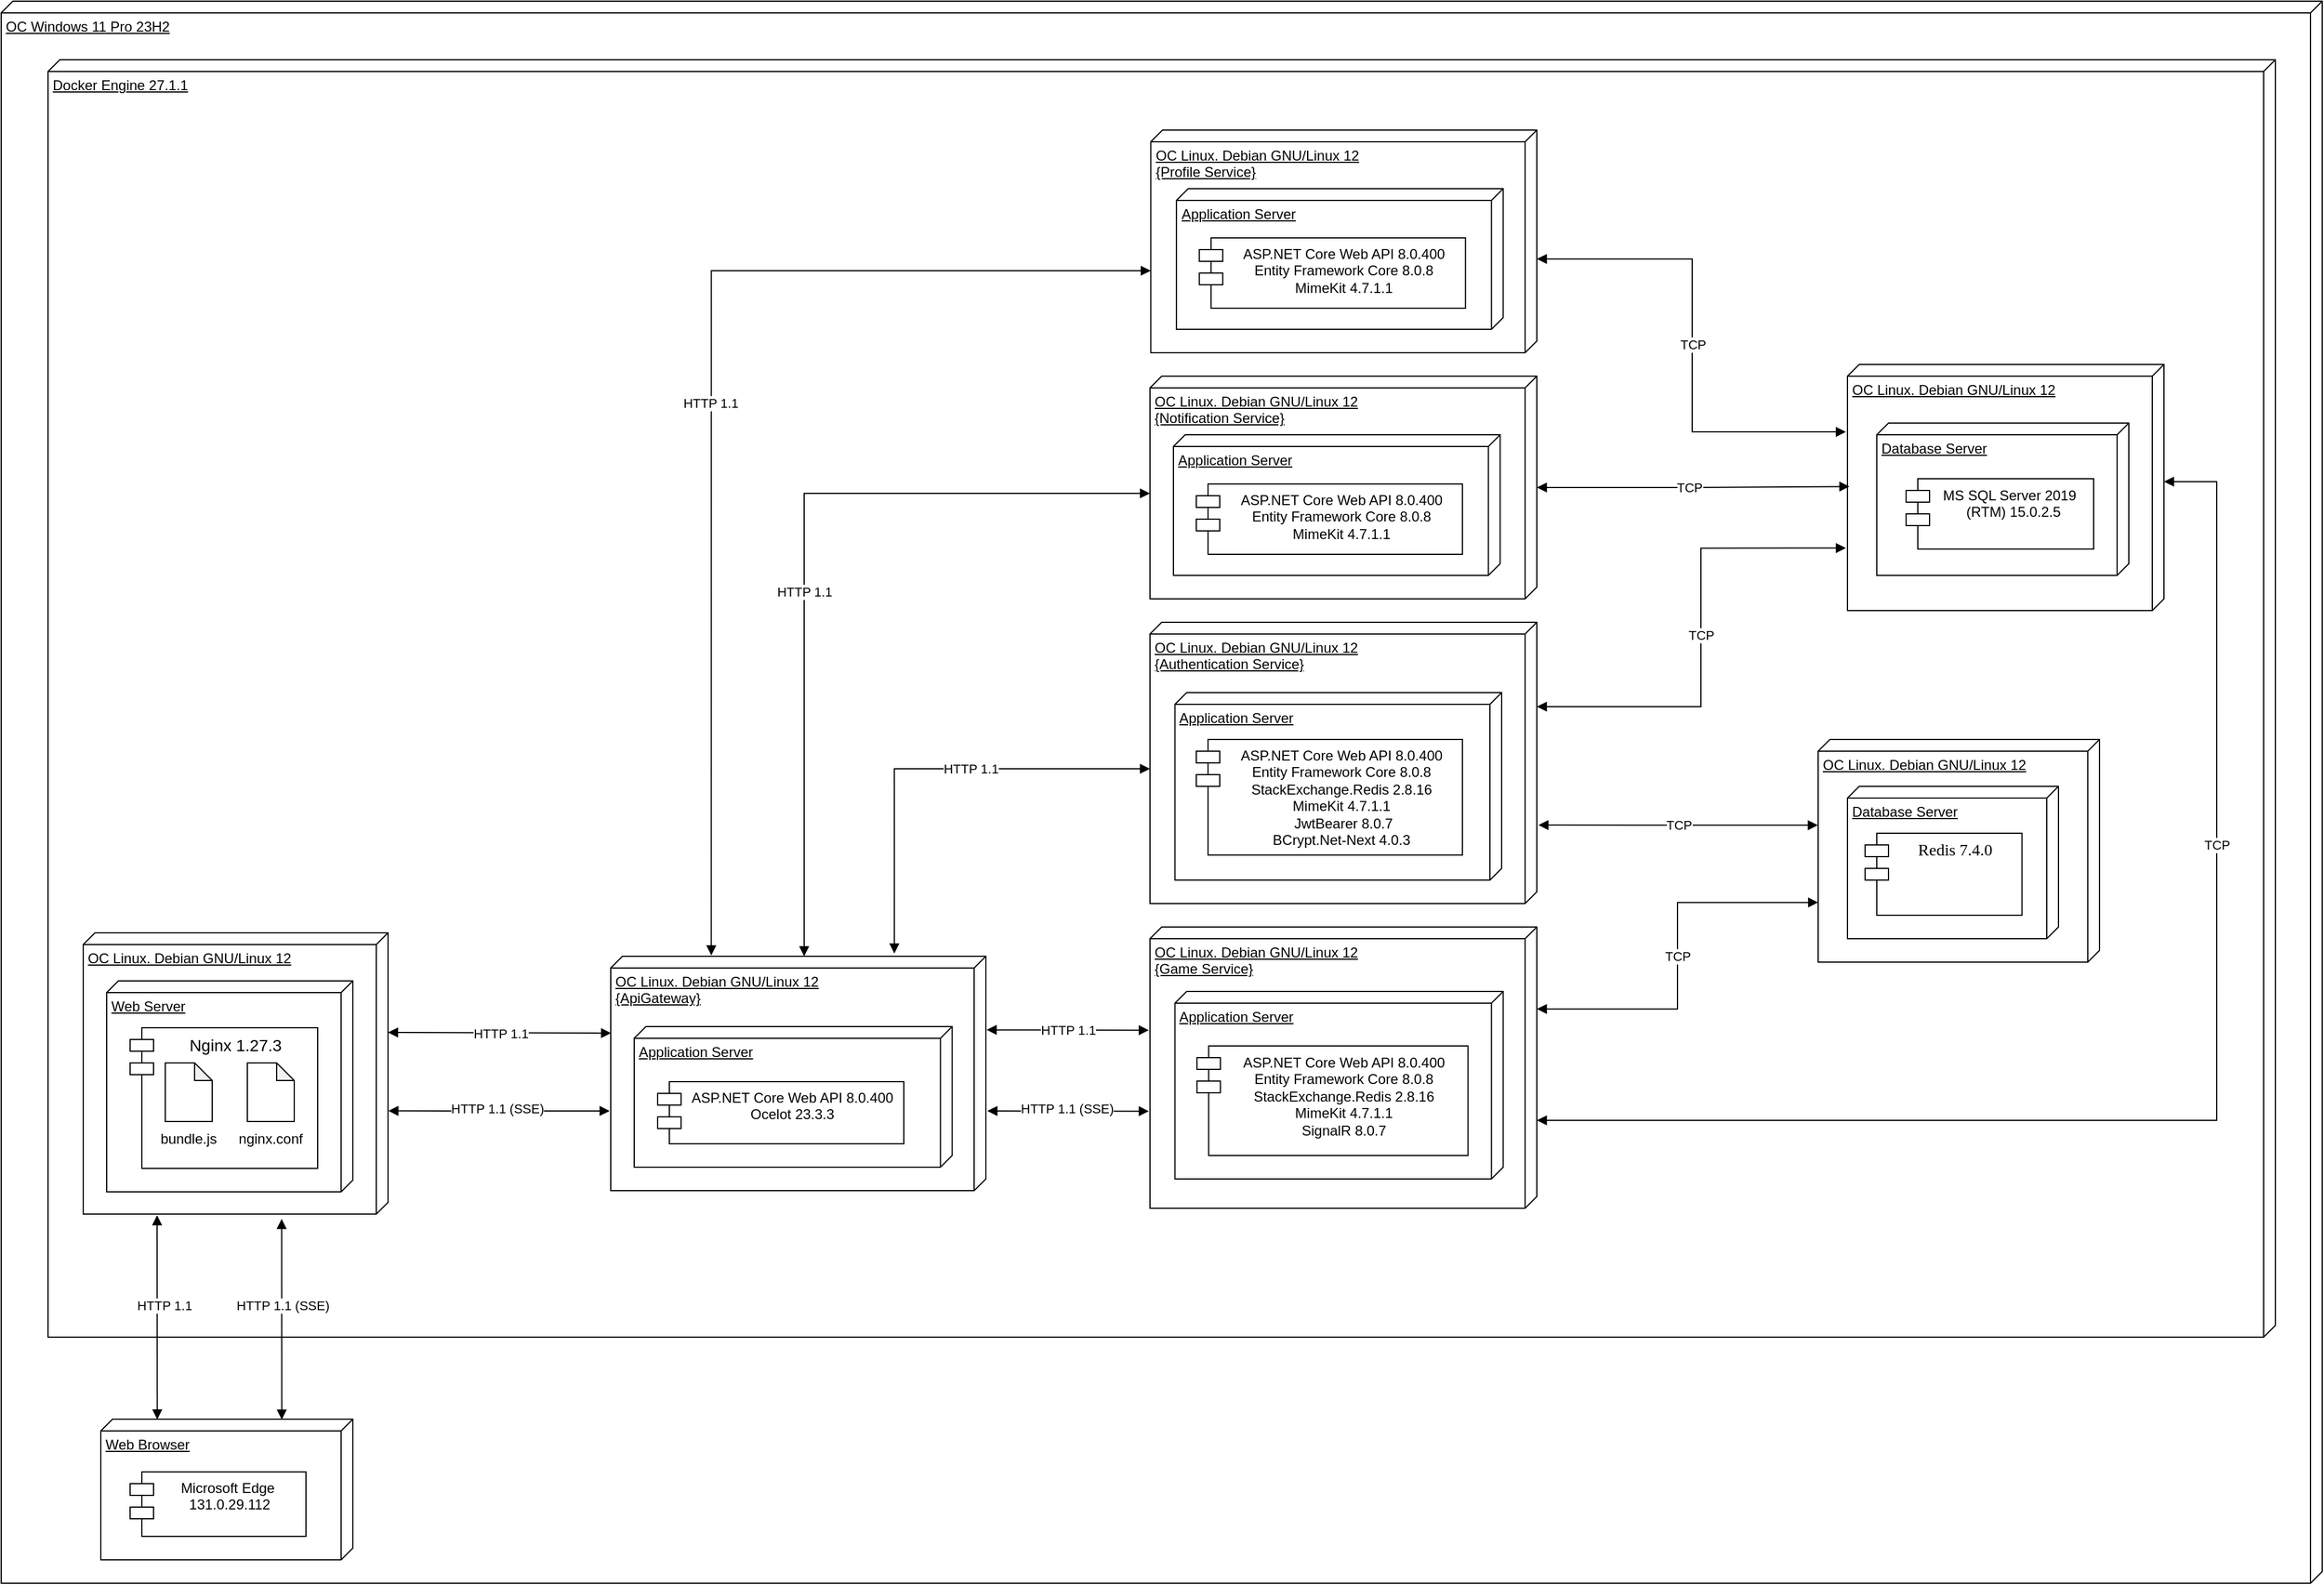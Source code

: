 <mxfile version="25.0.3" pages="2">
  <diagram name="Page-1" id="-ow4DpQ6KdscyZ0m3crN">
    <mxGraphModel dx="3105" dy="-211" grid="1" gridSize="10" guides="1" tooltips="1" connect="1" arrows="1" fold="1" page="1" pageScale="1" pageWidth="850" pageHeight="1100" math="0" shadow="0">
      <root>
        <mxCell id="0" />
        <mxCell id="1" parent="0" />
        <mxCell id="ckAOM5WRGEyRrlcUhF3o-15" value="&lt;div&gt;OC Windows 11 Pro 23H2&lt;/div&gt;" style="verticalAlign=top;align=left;spacingTop=8;spacingLeft=2;spacingRight=12;shape=cube;size=10;direction=south;fontStyle=4;html=1;whiteSpace=wrap;" parent="1" vertex="1">
          <mxGeometry x="-1150" y="1320" width="1980" height="1350" as="geometry" />
        </mxCell>
        <mxCell id="ckAOM5WRGEyRrlcUhF3o-14" value="&lt;div&gt;Docker Engine 27.1.1&lt;/div&gt;" style="verticalAlign=top;align=left;spacingTop=8;spacingLeft=2;spacingRight=12;shape=cube;size=10;direction=south;fontStyle=4;html=1;whiteSpace=wrap;movable=1;resizable=1;rotatable=1;deletable=1;editable=1;locked=0;connectable=1;" parent="1" vertex="1">
          <mxGeometry x="-1110" y="1370" width="1900" height="1090" as="geometry" />
        </mxCell>
        <mxCell id="ckAOM5WRGEyRrlcUhF3o-2" value="ОС Linux. Debian GNU/Linux 12" style="verticalAlign=top;align=left;spacingTop=8;spacingLeft=2;spacingRight=12;shape=cube;size=10;direction=south;fontStyle=4;html=1;whiteSpace=wrap;" parent="1" vertex="1">
          <mxGeometry x="-1080" y="2115" width="260" height="240" as="geometry" />
        </mxCell>
        <mxCell id="ckAOM5WRGEyRrlcUhF3o-29" value="" style="endArrow=block;html=1;rounded=0;startArrow=block;startFill=1;endFill=1;entryX=0.003;entryY=0.282;entryDx=0;entryDy=0;entryPerimeter=0;exitX=1.017;exitY=0.349;exitDx=0;exitDy=0;exitPerimeter=0;" parent="1" source="ckAOM5WRGEyRrlcUhF3o-2" target="ckAOM5WRGEyRrlcUhF3o-27" edge="1">
          <mxGeometry relative="1" as="geometry">
            <mxPoint x="-801" y="2415" as="sourcePoint" />
            <mxPoint x="-870" y="2475" as="targetPoint" />
          </mxGeometry>
        </mxCell>
        <mxCell id="ckAOM5WRGEyRrlcUhF3o-30" value="&lt;div&gt;HTTP 1.1 (SSE)&lt;/div&gt;" style="edgeLabel;resizable=0;html=1;;align=center;verticalAlign=middle;" parent="ckAOM5WRGEyRrlcUhF3o-29" connectable="0" vertex="1">
          <mxGeometry relative="1" as="geometry">
            <mxPoint y="-12" as="offset" />
          </mxGeometry>
        </mxCell>
        <mxCell id="ckAOM5WRGEyRrlcUhF3o-31" value="" style="endArrow=block;html=1;rounded=0;startArrow=block;startFill=1;endFill=1;entryX=0.002;entryY=0.776;entryDx=0;entryDy=0;entryPerimeter=0;" parent="1" target="ckAOM5WRGEyRrlcUhF3o-27" edge="1">
          <mxGeometry relative="1" as="geometry">
            <mxPoint x="-1017" y="2356" as="sourcePoint" />
            <mxPoint x="-1026" y="2530" as="targetPoint" />
          </mxGeometry>
        </mxCell>
        <mxCell id="ckAOM5WRGEyRrlcUhF3o-32" value="HTTP 1.1" style="edgeLabel;resizable=0;html=1;;align=center;verticalAlign=middle;" parent="ckAOM5WRGEyRrlcUhF3o-31" connectable="0" vertex="1">
          <mxGeometry relative="1" as="geometry">
            <mxPoint x="6" y="-10" as="offset" />
          </mxGeometry>
        </mxCell>
        <mxCell id="ckAOM5WRGEyRrlcUhF3o-37" value="&lt;div&gt;ОС Linux. Debian GNU/Linux 12&lt;/div&gt;&lt;div&gt;{ApiGateway}&lt;/div&gt;" style="verticalAlign=top;align=left;spacingTop=8;spacingLeft=2;spacingRight=12;shape=cube;size=10;direction=south;fontStyle=4;html=1;whiteSpace=wrap;" parent="1" vertex="1">
          <mxGeometry x="-630" y="2135" width="320" height="200" as="geometry" />
        </mxCell>
        <mxCell id="ckAOM5WRGEyRrlcUhF3o-48" value="" style="endArrow=block;html=1;rounded=0;exitX=0.328;exitY=0.999;exitDx=0;exitDy=0;exitPerimeter=0;startArrow=block;startFill=1;endFill=1;" parent="1" source="ckAOM5WRGEyRrlcUhF3o-37" edge="1">
          <mxGeometry relative="1" as="geometry">
            <mxPoint x="-655.5" y="2090" as="sourcePoint" />
            <mxPoint x="-820" y="2200" as="targetPoint" />
          </mxGeometry>
        </mxCell>
        <mxCell id="ckAOM5WRGEyRrlcUhF3o-49" value="HTTP 1.1" style="edgeLabel;resizable=0;html=1;;align=center;verticalAlign=middle;" parent="ckAOM5WRGEyRrlcUhF3o-48" connectable="0" vertex="1">
          <mxGeometry relative="1" as="geometry" />
        </mxCell>
        <mxCell id="ckAOM5WRGEyRrlcUhF3o-51" value="" style="endArrow=block;html=1;rounded=0;entryX=0.66;entryY=1.003;entryDx=0;entryDy=0;entryPerimeter=0;startArrow=block;startFill=1;endFill=1;exitX=0.633;exitY=-0.001;exitDx=0;exitDy=0;exitPerimeter=0;" parent="1" source="ckAOM5WRGEyRrlcUhF3o-2" target="ckAOM5WRGEyRrlcUhF3o-37" edge="1">
          <mxGeometry relative="1" as="geometry">
            <mxPoint x="-430" y="2150" as="sourcePoint" />
            <mxPoint x="-609" y="2290" as="targetPoint" />
          </mxGeometry>
        </mxCell>
        <mxCell id="ckAOM5WRGEyRrlcUhF3o-52" value="&lt;div&gt;HTTP 1.1 (SSE)&lt;/div&gt;" style="edgeLabel;resizable=0;html=1;;align=center;verticalAlign=middle;" parent="ckAOM5WRGEyRrlcUhF3o-51" connectable="0" vertex="1">
          <mxGeometry relative="1" as="geometry">
            <mxPoint x="-2" y="-2" as="offset" />
          </mxGeometry>
        </mxCell>
        <mxCell id="ckAOM5WRGEyRrlcUhF3o-73" value="" style="endArrow=block;html=1;rounded=0;startArrow=block;startFill=1;endFill=1;exitX=0;exitY=0;exitDx=120.0;exitDy=329.31;exitPerimeter=0;elbow=vertical;edgeStyle=orthogonalEdgeStyle;entryX=-0.004;entryY=0.732;entryDx=0;entryDy=0;entryPerimeter=0;" parent="1" source="ckAOM5WRGEyRrlcUhF3o-42" target="ckAOM5WRGEyRrlcUhF3o-37" edge="1">
          <mxGeometry relative="1" as="geometry">
            <mxPoint x="-510" y="1837" as="sourcePoint" />
            <mxPoint x="-509" y="1840" as="targetPoint" />
          </mxGeometry>
        </mxCell>
        <mxCell id="ckAOM5WRGEyRrlcUhF3o-74" value="HTTP 1.1" style="edgeLabel;resizable=0;html=1;;align=center;verticalAlign=middle;" parent="ckAOM5WRGEyRrlcUhF3o-73" connectable="0" vertex="1">
          <mxGeometry relative="1" as="geometry">
            <mxPoint x="-1" y="8" as="offset" />
          </mxGeometry>
        </mxCell>
        <mxCell id="ckAOM5WRGEyRrlcUhF3o-75" value="" style="endArrow=block;html=1;rounded=0;startArrow=block;startFill=1;endFill=1;exitX=0;exitY=0;exitDx=100;exitDy=330;exitPerimeter=0;elbow=vertical;edgeStyle=orthogonalEdgeStyle;entryX=0;entryY=0;entryDx=0;entryDy=155;entryPerimeter=0;" parent="1" source="ckAOM5WRGEyRrlcUhF3o-46" target="ckAOM5WRGEyRrlcUhF3o-37" edge="1">
          <mxGeometry relative="1" as="geometry">
            <mxPoint x="-129" y="1750.6" as="sourcePoint" />
            <mxPoint x="-450" y="1840" as="targetPoint" />
          </mxGeometry>
        </mxCell>
        <mxCell id="ckAOM5WRGEyRrlcUhF3o-76" value="HTTP 1.1" style="edgeLabel;resizable=0;html=1;;align=center;verticalAlign=middle;" parent="ckAOM5WRGEyRrlcUhF3o-75" connectable="0" vertex="1">
          <mxGeometry relative="1" as="geometry">
            <mxPoint y="34" as="offset" />
          </mxGeometry>
        </mxCell>
        <mxCell id="ckAOM5WRGEyRrlcUhF3o-77" value="" style="endArrow=block;html=1;rounded=0;startArrow=block;startFill=1;endFill=1;elbow=vertical;edgeStyle=orthogonalEdgeStyle;entryX=-0.012;entryY=0.244;entryDx=0;entryDy=0;entryPerimeter=0;exitX=0;exitY=0;exitDx=125;exitDy=330;exitPerimeter=0;" parent="1" source="ckAOM5WRGEyRrlcUhF3o-44" target="ckAOM5WRGEyRrlcUhF3o-37" edge="1">
          <mxGeometry relative="1" as="geometry">
            <mxPoint x="-250" y="1830" as="sourcePoint" />
            <mxPoint x="-391" y="1929" as="targetPoint" />
            <Array as="points">
              <mxPoint x="-388" y="1975" />
            </Array>
          </mxGeometry>
        </mxCell>
        <mxCell id="ckAOM5WRGEyRrlcUhF3o-78" value="HTTP 1.1" style="edgeLabel;resizable=0;html=1;;align=center;verticalAlign=middle;" parent="ckAOM5WRGEyRrlcUhF3o-77" connectable="0" vertex="1">
          <mxGeometry relative="1" as="geometry">
            <mxPoint x="35" as="offset" />
          </mxGeometry>
        </mxCell>
        <mxCell id="ckAOM5WRGEyRrlcUhF3o-84" value="" style="endArrow=block;html=1;rounded=0;entryX=0.655;entryY=1.003;entryDx=0;entryDy=0;entryPerimeter=0;startArrow=block;startFill=1;endFill=1;exitX=0.66;exitY=-0.004;exitDx=0;exitDy=0;exitPerimeter=0;" parent="1" source="ckAOM5WRGEyRrlcUhF3o-37" target="ckAOM5WRGEyRrlcUhF3o-39" edge="1">
          <mxGeometry relative="1" as="geometry">
            <mxPoint x="-334" y="2009" as="sourcePoint" />
            <mxPoint x="-418" y="2083" as="targetPoint" />
          </mxGeometry>
        </mxCell>
        <mxCell id="ckAOM5WRGEyRrlcUhF3o-85" value="&lt;div&gt;HTTP 1.1 (SSE)&lt;/div&gt;" style="edgeLabel;resizable=0;html=1;;align=center;verticalAlign=middle;" parent="ckAOM5WRGEyRrlcUhF3o-84" connectable="0" vertex="1">
          <mxGeometry relative="1" as="geometry">
            <mxPoint x="-2" y="-2" as="offset" />
          </mxGeometry>
        </mxCell>
        <mxCell id="ckAOM5WRGEyRrlcUhF3o-86" value="" style="endArrow=block;html=1;rounded=0;startArrow=block;startFill=1;endFill=1;exitX=0.367;exitY=1.003;exitDx=0;exitDy=0;exitPerimeter=0;elbow=vertical;entryX=0.314;entryY=-0.002;entryDx=0;entryDy=0;entryPerimeter=0;" parent="1" source="ckAOM5WRGEyRrlcUhF3o-39" target="ckAOM5WRGEyRrlcUhF3o-37" edge="1">
          <mxGeometry relative="1" as="geometry">
            <mxPoint x="180" y="2179" as="sourcePoint" />
            <mxPoint x="-310" y="2198" as="targetPoint" />
          </mxGeometry>
        </mxCell>
        <mxCell id="ckAOM5WRGEyRrlcUhF3o-87" value="HTTP 1.1" style="edgeLabel;resizable=0;html=1;;align=center;verticalAlign=middle;" parent="ckAOM5WRGEyRrlcUhF3o-86" connectable="0" vertex="1">
          <mxGeometry relative="1" as="geometry" />
        </mxCell>
        <mxCell id="xe0UmYvgqOULLllQZo8k-4" value="Application Server" style="verticalAlign=top;align=left;spacingTop=8;spacingLeft=2;spacingRight=12;shape=cube;size=10;direction=south;fontStyle=4;html=1;whiteSpace=wrap;" parent="1" vertex="1">
          <mxGeometry x="-610" y="2195" width="271.25" height="120" as="geometry" />
        </mxCell>
        <mxCell id="ckAOM5WRGEyRrlcUhF3o-38" value="ASP.NET Core Web API 8.0.400&lt;div&gt;Ocelot 23.3.3&lt;/div&gt;" style="shape=module;align=left;spacingLeft=20;align=center;verticalAlign=top;whiteSpace=wrap;html=1;" parent="1" vertex="1">
          <mxGeometry x="-590" y="2242" width="210" height="53" as="geometry" />
        </mxCell>
        <mxCell id="ckAOM5WRGEyRrlcUhF3o-53" value="" style="group" parent="1" vertex="1" connectable="0">
          <mxGeometry x="400" y="1950" width="300" height="190" as="geometry" />
        </mxCell>
        <mxCell id="ckAOM5WRGEyRrlcUhF3o-35" value="ОС Linux. Debian GNU/Linux 12" style="verticalAlign=top;align=left;spacingTop=8;spacingLeft=2;spacingRight=12;shape=cube;size=10;direction=south;fontStyle=4;html=1;whiteSpace=wrap;" parent="ckAOM5WRGEyRrlcUhF3o-53" vertex="1">
          <mxGeometry width="240" height="190" as="geometry" />
        </mxCell>
        <mxCell id="xe0UmYvgqOULLllQZo8k-5" value="Database Server" style="verticalAlign=top;align=left;spacingTop=8;spacingLeft=2;spacingRight=12;shape=cube;size=10;direction=south;fontStyle=4;html=1;whiteSpace=wrap;" parent="ckAOM5WRGEyRrlcUhF3o-53" vertex="1">
          <mxGeometry x="25" y="40" width="180" height="130" as="geometry" />
        </mxCell>
        <mxCell id="ckAOM5WRGEyRrlcUhF3o-36" value="&lt;font face=&quot;Times New Roman&quot;&gt;&lt;span style=&quot;font-size: 14px;&quot;&gt;Redis 7.4.0&lt;/span&gt;&lt;/font&gt;" style="shape=module;align=left;spacingLeft=20;align=center;verticalAlign=top;whiteSpace=wrap;html=1;" parent="ckAOM5WRGEyRrlcUhF3o-53" vertex="1">
          <mxGeometry x="40" y="80" width="133.84" height="70" as="geometry" />
        </mxCell>
        <mxCell id="ckAOM5WRGEyRrlcUhF3o-54" value="" style="group" parent="1" vertex="1" connectable="0">
          <mxGeometry x="425" y="1630" width="310" height="210" as="geometry" />
        </mxCell>
        <mxCell id="ckAOM5WRGEyRrlcUhF3o-33" value="ОС Linux. Debian GNU/Linux 12" style="verticalAlign=top;align=left;spacingTop=8;spacingLeft=2;spacingRight=12;shape=cube;size=10;direction=south;fontStyle=4;html=1;whiteSpace=wrap;" parent="ckAOM5WRGEyRrlcUhF3o-54" vertex="1">
          <mxGeometry width="270" height="210" as="geometry" />
        </mxCell>
        <mxCell id="xe0UmYvgqOULLllQZo8k-2" value="Database Server" style="verticalAlign=top;align=left;spacingTop=8;spacingLeft=2;spacingRight=12;shape=cube;size=10;direction=south;fontStyle=4;html=1;whiteSpace=wrap;" parent="ckAOM5WRGEyRrlcUhF3o-54" vertex="1">
          <mxGeometry x="25" y="50" width="215" height="130" as="geometry" />
        </mxCell>
        <mxCell id="xe0UmYvgqOULLllQZo8k-1" value="" style="group" parent="ckAOM5WRGEyRrlcUhF3o-54" vertex="1" connectable="0">
          <mxGeometry x="90" y="27.5" width="220" height="145" as="geometry" />
        </mxCell>
        <mxCell id="ckAOM5WRGEyRrlcUhF3o-34" value="&lt;div&gt;MS SQL Server 2019&amp;nbsp;&lt;/div&gt;&lt;div&gt;&amp;nbsp;(RTM) 15.0.2.5&lt;/div&gt;" style="shape=module;align=left;spacingLeft=20;align=center;verticalAlign=top;whiteSpace=wrap;html=1;" parent="xe0UmYvgqOULLllQZo8k-1" vertex="1">
          <mxGeometry x="-40" y="70" width="160" height="60" as="geometry" />
        </mxCell>
        <mxCell id="ckAOM5WRGEyRrlcUhF3o-55" value="" style="group" parent="1" vertex="1" connectable="0">
          <mxGeometry x="-170" y="1930" width="330" height="197" as="geometry" />
        </mxCell>
        <mxCell id="ckAOM5WRGEyRrlcUhF3o-44" value="&lt;div&gt;ОС Linux. Debian GNU/Linux 12&lt;/div&gt;&lt;div&gt;{Authentication Service}&lt;/div&gt;" style="verticalAlign=top;align=left;spacingTop=8;spacingLeft=2;spacingRight=12;shape=cube;size=10;direction=south;fontStyle=4;html=1;whiteSpace=wrap;" parent="ckAOM5WRGEyRrlcUhF3o-55" vertex="1">
          <mxGeometry y="-80" width="330" height="240" as="geometry" />
        </mxCell>
        <mxCell id="xe0UmYvgqOULLllQZo8k-21" value="" style="group" parent="ckAOM5WRGEyRrlcUhF3o-55" vertex="1" connectable="0">
          <mxGeometry x="21.29" y="-20" width="278.71" height="160" as="geometry" />
        </mxCell>
        <mxCell id="xe0UmYvgqOULLllQZo8k-22" value="Application Server" style="verticalAlign=top;align=left;spacingTop=8;spacingLeft=2;spacingRight=12;shape=cube;size=10;direction=south;fontStyle=4;html=1;whiteSpace=wrap;" parent="xe0UmYvgqOULLllQZo8k-21" vertex="1">
          <mxGeometry width="278.71" height="160" as="geometry" />
        </mxCell>
        <mxCell id="xe0UmYvgqOULLllQZo8k-23" value="ASP.NET Core Web API 8.0.400&lt;div&gt;Entity Framework Core 8.0.8&lt;/div&gt;&lt;div&gt;&lt;div&gt;StackExchange.Redis 2.8.16&lt;/div&gt;&lt;/div&gt;&lt;div&gt;MimeKit 4.7.1.1&lt;/div&gt;&lt;div&gt;&amp;nbsp;JwtBearer 8.0.7&lt;/div&gt;&lt;div&gt;BCrypt.Net-Next 4.0.3&lt;/div&gt;" style="shape=module;align=left;spacingLeft=20;align=center;verticalAlign=top;whiteSpace=wrap;html=1;" parent="xe0UmYvgqOULLllQZo8k-21" vertex="1">
          <mxGeometry x="18.23" y="40" width="227.04" height="98.67" as="geometry" />
        </mxCell>
        <mxCell id="ckAOM5WRGEyRrlcUhF3o-56" value="" style="group" parent="1" vertex="1" connectable="0">
          <mxGeometry x="-170" y="2110" width="351.29" height="250" as="geometry" />
        </mxCell>
        <mxCell id="ckAOM5WRGEyRrlcUhF3o-39" value="ОС Linux. Debian GNU/Linux 12&lt;br&gt;&lt;div&gt;{Game Service}&lt;/div&gt;" style="verticalAlign=top;align=left;spacingTop=8;spacingLeft=2;spacingRight=12;shape=cube;size=10;direction=south;fontStyle=4;html=1;whiteSpace=wrap;" parent="ckAOM5WRGEyRrlcUhF3o-56" vertex="1">
          <mxGeometry width="330" height="240" as="geometry" />
        </mxCell>
        <mxCell id="xe0UmYvgqOULLllQZo8k-18" value="" style="group" parent="ckAOM5WRGEyRrlcUhF3o-56" vertex="1" connectable="0">
          <mxGeometry x="21.29" y="55" width="330" height="160" as="geometry" />
        </mxCell>
        <mxCell id="xe0UmYvgqOULLllQZo8k-19" value="Application Server" style="verticalAlign=top;align=left;spacingTop=8;spacingLeft=2;spacingRight=12;shape=cube;size=10;direction=south;fontStyle=4;html=1;whiteSpace=wrap;" parent="xe0UmYvgqOULLllQZo8k-18" vertex="1">
          <mxGeometry width="280" height="160" as="geometry" />
        </mxCell>
        <mxCell id="xe0UmYvgqOULLllQZo8k-20" value="ASP.NET Core Web API 8.0.400&lt;div&gt;Entity Framework Core 8.0.8&lt;/div&gt;&lt;div&gt;StackExchange.Redis 2.8.16&lt;/div&gt;&lt;div&gt;MimeKit 4.7.1.1&lt;/div&gt;&lt;div&gt;SignalR 8.0.7&lt;/div&gt;&lt;div&gt;&lt;br&gt;&lt;/div&gt;" style="shape=module;align=left;spacingLeft=20;align=center;verticalAlign=top;whiteSpace=wrap;html=1;" parent="xe0UmYvgqOULLllQZo8k-18" vertex="1">
          <mxGeometry x="18.8" y="46.5" width="231.2" height="93.5" as="geometry" />
        </mxCell>
        <mxCell id="ckAOM5WRGEyRrlcUhF3o-62" value="" style="group" parent="1" vertex="1" connectable="0">
          <mxGeometry x="-169.31" y="1390" width="329.31" height="230" as="geometry" />
        </mxCell>
        <mxCell id="ckAOM5WRGEyRrlcUhF3o-42" value="ОС Linux. Debian GNU/Linux 12&lt;div&gt;{Profile Service}&lt;/div&gt;" style="verticalAlign=top;align=left;spacingTop=8;spacingLeft=2;spacingRight=12;shape=cube;size=10;direction=south;fontStyle=4;html=1;whiteSpace=wrap;" parent="ckAOM5WRGEyRrlcUhF3o-62" vertex="1">
          <mxGeometry y="40" width="329.31" height="190" as="geometry" />
        </mxCell>
        <mxCell id="xe0UmYvgqOULLllQZo8k-27" value="Application Server" style="verticalAlign=top;align=left;spacingTop=8;spacingLeft=2;spacingRight=12;shape=cube;size=10;direction=south;fontStyle=4;html=1;whiteSpace=wrap;" parent="ckAOM5WRGEyRrlcUhF3o-62" vertex="1">
          <mxGeometry x="21.89" y="90" width="278.71" height="120" as="geometry" />
        </mxCell>
        <mxCell id="xe0UmYvgqOULLllQZo8k-28" value="ASP.NET Core Web API 8.0.400&lt;div&gt;Entity Framework Core 8.0.8&lt;/div&gt;&lt;div&gt;MimeKit 4.7.1.1&lt;br&gt;&lt;/div&gt;" style="shape=module;align=left;spacingLeft=20;align=center;verticalAlign=top;whiteSpace=wrap;html=1;" parent="ckAOM5WRGEyRrlcUhF3o-62" vertex="1">
          <mxGeometry x="41.41" y="132" width="227.04" height="60" as="geometry" />
        </mxCell>
        <mxCell id="ckAOM5WRGEyRrlcUhF3o-81" value="" style="endArrow=block;html=1;rounded=0;exitX=0.274;exitY=1.005;exitDx=0;exitDy=0;exitPerimeter=0;startArrow=block;startFill=1;endFill=1;entryX=0;entryY=0;entryDx=110.0;entryDy=0;entryPerimeter=0;edgeStyle=orthogonalEdgeStyle;" parent="1" source="ckAOM5WRGEyRrlcUhF3o-33" target="ckAOM5WRGEyRrlcUhF3o-42" edge="1">
          <mxGeometry relative="1" as="geometry">
            <mxPoint x="510" y="1825" as="sourcePoint" />
            <mxPoint x="51" y="1650" as="targetPoint" />
          </mxGeometry>
        </mxCell>
        <mxCell id="ckAOM5WRGEyRrlcUhF3o-82" value="TCP" style="edgeLabel;resizable=0;html=1;;align=center;verticalAlign=middle;" parent="ckAOM5WRGEyRrlcUhF3o-81" connectable="0" vertex="1">
          <mxGeometry relative="1" as="geometry" />
        </mxCell>
        <mxCell id="ckAOM5WRGEyRrlcUhF3o-93" value="" style="endArrow=block;html=1;rounded=0;exitX=0.385;exitY=1.001;exitDx=0;exitDy=0;exitPerimeter=0;startArrow=block;startFill=1;endFill=1;entryX=0.721;entryY=-0.004;entryDx=0;entryDy=0;entryPerimeter=0;" parent="1" source="ckAOM5WRGEyRrlcUhF3o-35" target="ckAOM5WRGEyRrlcUhF3o-44" edge="1">
          <mxGeometry relative="1" as="geometry">
            <mxPoint x="309" y="1695" as="sourcePoint" />
            <mxPoint x="60" y="1765" as="targetPoint" />
          </mxGeometry>
        </mxCell>
        <mxCell id="ckAOM5WRGEyRrlcUhF3o-94" value="TCP" style="edgeLabel;resizable=0;html=1;;align=center;verticalAlign=middle;" parent="ckAOM5WRGEyRrlcUhF3o-93" connectable="0" vertex="1">
          <mxGeometry relative="1" as="geometry" />
        </mxCell>
        <mxCell id="ckAOM5WRGEyRrlcUhF3o-95" value="" style="endArrow=block;html=1;rounded=0;exitX=0.732;exitY=1;exitDx=0;exitDy=0;exitPerimeter=0;startArrow=block;startFill=1;endFill=1;entryX=0;entryY=0;entryDx=70;entryDy=0;entryPerimeter=0;edgeStyle=orthogonalEdgeStyle;" parent="1" source="ckAOM5WRGEyRrlcUhF3o-35" target="ckAOM5WRGEyRrlcUhF3o-39" edge="1">
          <mxGeometry relative="1" as="geometry">
            <mxPoint x="222" y="2053" as="sourcePoint" />
            <mxPoint x="50" y="1960" as="targetPoint" />
          </mxGeometry>
        </mxCell>
        <mxCell id="ckAOM5WRGEyRrlcUhF3o-96" value="TCP" style="edgeLabel;resizable=0;html=1;;align=center;verticalAlign=middle;" parent="ckAOM5WRGEyRrlcUhF3o-95" connectable="0" vertex="1">
          <mxGeometry relative="1" as="geometry" />
        </mxCell>
        <mxCell id="ckAOM5WRGEyRrlcUhF3o-98" value="" style="endArrow=block;html=1;rounded=0;startArrow=block;startFill=1;endFill=1;edgeStyle=orthogonalEdgeStyle;exitX=0;exitY=0;exitDx=100;exitDy=0;exitPerimeter=0;" parent="1" source="ckAOM5WRGEyRrlcUhF3o-33" edge="1">
          <mxGeometry relative="1" as="geometry">
            <mxPoint x="150" y="2102" as="sourcePoint" />
            <mxPoint x="160" y="2275" as="targetPoint" />
            <Array as="points">
              <mxPoint x="740" y="1730" />
              <mxPoint x="740" y="2275" />
            </Array>
          </mxGeometry>
        </mxCell>
        <mxCell id="ckAOM5WRGEyRrlcUhF3o-99" value="TCP" style="edgeLabel;resizable=0;html=1;;align=center;verticalAlign=middle;" parent="ckAOM5WRGEyRrlcUhF3o-98" connectable="0" vertex="1">
          <mxGeometry relative="1" as="geometry">
            <mxPoint y="-230" as="offset" />
          </mxGeometry>
        </mxCell>
        <mxCell id="ckAOM5WRGEyRrlcUhF3o-107" value="" style="endArrow=block;html=1;rounded=0;startArrow=block;startFill=1;endFill=1;entryX=0.3;entryY=0;entryDx=0;entryDy=0;entryPerimeter=0;edgeStyle=orthogonalEdgeStyle;exitX=0.746;exitY=1.005;exitDx=0;exitDy=0;exitPerimeter=0;" parent="1" source="ckAOM5WRGEyRrlcUhF3o-33" target="ckAOM5WRGEyRrlcUhF3o-44" edge="1">
          <mxGeometry relative="1" as="geometry">
            <mxPoint x="410" y="1740" as="sourcePoint" />
            <mxPoint x="70" y="1987.85" as="targetPoint" />
            <Array as="points">
              <mxPoint x="300" y="1787" />
              <mxPoint x="300" y="1922" />
            </Array>
          </mxGeometry>
        </mxCell>
        <mxCell id="ckAOM5WRGEyRrlcUhF3o-108" value="TCP" style="edgeLabel;resizable=0;html=1;;align=center;verticalAlign=middle;" parent="ckAOM5WRGEyRrlcUhF3o-107" connectable="0" vertex="1">
          <mxGeometry relative="1" as="geometry">
            <mxPoint y="-2" as="offset" />
          </mxGeometry>
        </mxCell>
        <mxCell id="ckAOM5WRGEyRrlcUhF3o-46" value="&lt;div&gt;ОС Linux. Debian GNU/Linux 12&lt;/div&gt;&lt;div&gt;{Notification Service}&lt;/div&gt;" style="verticalAlign=top;align=left;spacingTop=8;spacingLeft=2;spacingRight=12;shape=cube;size=10;direction=south;fontStyle=4;html=1;whiteSpace=wrap;" parent="1" vertex="1">
          <mxGeometry x="-170" y="1640" width="330" height="190" as="geometry" />
        </mxCell>
        <mxCell id="xe0UmYvgqOULLllQZo8k-25" value="Application Server" style="verticalAlign=top;align=left;spacingTop=8;spacingLeft=2;spacingRight=12;shape=cube;size=10;direction=south;fontStyle=4;html=1;whiteSpace=wrap;" parent="1" vertex="1">
          <mxGeometry x="-150" y="1690" width="278.71" height="120" as="geometry" />
        </mxCell>
        <mxCell id="xe0UmYvgqOULLllQZo8k-26" value="ASP.NET Core Web API 8.0.400&lt;div&gt;Entity Framework Core 8.0.8&lt;/div&gt;&lt;div&gt;MimeKit 4.7.1.1&lt;br&gt;&lt;/div&gt;" style="shape=module;align=left;spacingLeft=20;align=center;verticalAlign=top;whiteSpace=wrap;html=1;" parent="1" vertex="1">
          <mxGeometry x="-130.48" y="1732" width="227.04" height="60" as="geometry" />
        </mxCell>
        <mxCell id="xe0UmYvgqOULLllQZo8k-31" style="edgeStyle=orthogonalEdgeStyle;rounded=0;orthogonalLoop=1;jettySize=auto;html=1;entryX=0.496;entryY=0.994;entryDx=0;entryDy=0;entryPerimeter=0;endArrow=block;endFill=1;startArrow=block;startFill=1;" parent="1" source="ckAOM5WRGEyRrlcUhF3o-46" target="ckAOM5WRGEyRrlcUhF3o-33" edge="1">
          <mxGeometry relative="1" as="geometry" />
        </mxCell>
        <mxCell id="xe0UmYvgqOULLllQZo8k-32" value="TCP" style="edgeLabel;html=1;align=center;verticalAlign=middle;resizable=0;points=[];" parent="xe0UmYvgqOULLllQZo8k-31" vertex="1" connectable="0">
          <mxGeometry x="0.047" y="2" relative="1" as="geometry">
            <mxPoint x="-9" y="3" as="offset" />
          </mxGeometry>
        </mxCell>
        <mxCell id="xe0UmYvgqOULLllQZo8k-38" value="" style="group" parent="1" vertex="1" connectable="0">
          <mxGeometry x="-1060" y="2156" width="240" height="180" as="geometry" />
        </mxCell>
        <mxCell id="xe0UmYvgqOULLllQZo8k-36" value="Web Server" style="verticalAlign=top;align=left;spacingTop=8;spacingLeft=2;spacingRight=12;shape=cube;size=10;direction=south;fontStyle=4;html=1;whiteSpace=wrap;" parent="xe0UmYvgqOULLllQZo8k-38" vertex="1">
          <mxGeometry width="210" height="180" as="geometry" />
        </mxCell>
        <mxCell id="xe0UmYvgqOULLllQZo8k-37" value="" style="group" parent="xe0UmYvgqOULLllQZo8k-38" vertex="1" connectable="0">
          <mxGeometry x="20" y="40" width="220" height="120" as="geometry" />
        </mxCell>
        <mxCell id="ckAOM5WRGEyRrlcUhF3o-3" value="&lt;div&gt;&lt;span style=&quot;font-size: 14px;&quot;&gt;&lt;font face=&quot;Helvetica&quot;&gt;Nginx 1.27.3&lt;/font&gt;&lt;/span&gt;&lt;/div&gt;" style="shape=module;align=left;spacingLeft=20;align=center;verticalAlign=top;whiteSpace=wrap;html=1;" parent="xe0UmYvgqOULLllQZo8k-37" vertex="1">
          <mxGeometry width="160" height="120" as="geometry" />
        </mxCell>
        <mxCell id="ckAOM5WRGEyRrlcUhF3o-12" value="" style="group" parent="xe0UmYvgqOULLllQZo8k-37" vertex="1" connectable="0">
          <mxGeometry x="20" y="30" width="200" height="80" as="geometry" />
        </mxCell>
        <mxCell id="ckAOM5WRGEyRrlcUhF3o-8" value="" style="shape=note;whiteSpace=wrap;html=1;backgroundOutline=1;darkOpacity=0.05;size=15;" parent="ckAOM5WRGEyRrlcUhF3o-12" vertex="1">
          <mxGeometry x="80" width="40" height="50" as="geometry" />
        </mxCell>
        <mxCell id="ckAOM5WRGEyRrlcUhF3o-9" value="nginx.conf" style="text;html=1;align=center;verticalAlign=middle;whiteSpace=wrap;rounded=0;" parent="ckAOM5WRGEyRrlcUhF3o-12" vertex="1">
          <mxGeometry x="70" y="50" width="60" height="30" as="geometry" />
        </mxCell>
        <mxCell id="ckAOM5WRGEyRrlcUhF3o-10" value="" style="shape=note;whiteSpace=wrap;html=1;backgroundOutline=1;darkOpacity=0.05;size=15;" parent="ckAOM5WRGEyRrlcUhF3o-12" vertex="1">
          <mxGeometry x="10" width="40" height="50" as="geometry" />
        </mxCell>
        <mxCell id="ckAOM5WRGEyRrlcUhF3o-11" value="bundle.js" style="text;html=1;align=center;verticalAlign=middle;whiteSpace=wrap;rounded=0;" parent="ckAOM5WRGEyRrlcUhF3o-12" vertex="1">
          <mxGeometry y="50" width="60" height="30" as="geometry" />
        </mxCell>
        <mxCell id="xe0UmYvgqOULLllQZo8k-41" value="" style="group" parent="1" vertex="1" connectable="0">
          <mxGeometry x="-1065" y="2530" width="215" height="120" as="geometry" />
        </mxCell>
        <mxCell id="ckAOM5WRGEyRrlcUhF3o-27" value="&lt;div&gt;Web Browser&lt;/div&gt;" style="verticalAlign=top;align=left;spacingTop=8;spacingLeft=2;spacingRight=12;shape=cube;size=10;direction=south;fontStyle=4;html=1;whiteSpace=wrap;" parent="xe0UmYvgqOULLllQZo8k-41" vertex="1">
          <mxGeometry width="215" height="120" as="geometry" />
        </mxCell>
        <mxCell id="ckAOM5WRGEyRrlcUhF3o-28" value="&lt;div&gt;Microsoft Edge&amp;nbsp;&lt;/div&gt;&lt;div&gt;131.0.29.112&lt;/div&gt;" style="shape=module;align=left;spacingLeft=20;align=center;verticalAlign=top;whiteSpace=wrap;html=1;" parent="xe0UmYvgqOULLllQZo8k-41" vertex="1">
          <mxGeometry x="25" y="45" width="150" height="55" as="geometry" />
        </mxCell>
      </root>
    </mxGraphModel>
  </diagram>
  <diagram id="r73of5-hD1IQOn7HPmvm" name="Страница — 2">
    <mxGraphModel dx="987" dy="672" grid="1" gridSize="10" guides="1" tooltips="1" connect="1" arrows="1" fold="1" page="1" pageScale="1" pageWidth="827" pageHeight="1169" math="0" shadow="0">
      <root>
        <mxCell id="0" />
        <mxCell id="1" parent="0" />
      </root>
    </mxGraphModel>
  </diagram>
</mxfile>
